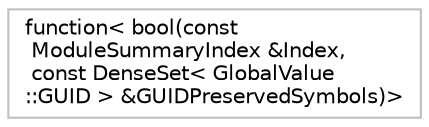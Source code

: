digraph "Graphical Class Hierarchy"
{
 // LATEX_PDF_SIZE
  bgcolor="transparent";
  edge [fontname="Helvetica",fontsize="10",labelfontname="Helvetica",labelfontsize="10"];
  node [fontname="Helvetica",fontsize="10",shape=record];
  rankdir="LR";
  Node0 [label="function\< bool(const\l ModuleSummaryIndex &Index,\l const DenseSet\< GlobalValue\l::GUID \> &GUIDPreservedSymbols)\>",height=0.2,width=0.4,color="grey75",tooltip=" "];
}

